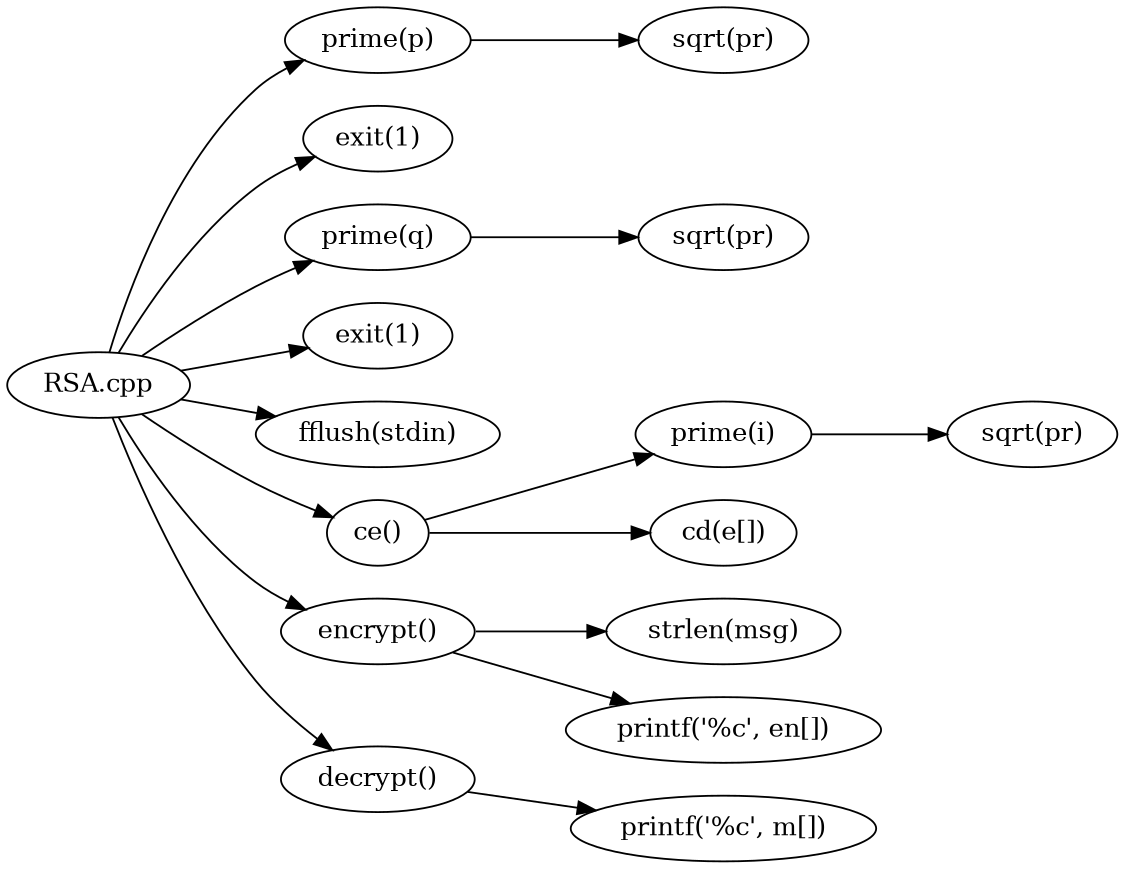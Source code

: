 digraph "/home/labaccount/11-2-17/mlsa/IG/example/RSA Call Graph" {
	graph [dpi=300
		rankdir=LR
		size="7.5, 10"
	];

	Node0x630795485 [shape=oval, label="RSA.cpp"];
	Node0x474460631 [shape=oval, label="prime(p)"];
	Node0x630795485 -> Node0x474460631;
	Node0x571528265 [shape=oval, label="exit(1)"];
	Node0x630795485 -> Node0x571528265;
	Node0x404021083 [shape=oval, label="prime(q)"];
	Node0x630795485 -> Node0x404021083;
	Node0x290462245 [shape=oval, label="exit(1)"];
	Node0x630795485 -> Node0x290462245;
	Node0x627928495 [shape=oval, label="fflush(stdin)"];
	Node0x630795485 -> Node0x627928495;
	Node0x466466265 [shape=oval, label="ce()"];
	Node0x630795485 -> Node0x466466265;
	Node0x259303264 [shape=oval, label="encrypt()"];
	Node0x630795485 -> Node0x259303264;
	Node0x889520824 [shape=oval, label="decrypt()"];
	Node0x630795485 -> Node0x889520824;
	Node0x947259021 [shape=oval, label="sqrt(pr)"];
	Node0x474460631 -> Node0x947259021;
	Node0x478807310 [shape=oval, label="sqrt(pr)"];
	Node0x404021083 -> Node0x478807310;
	Node0x213228238 [shape=oval, label="prime(i)"];
	Node0x466466265 -> Node0x213228238;
	Node0x577425189 [shape=oval, label="cd(e[])"];
	Node0x466466265 -> Node0x577425189;
	Node0x889573231 [shape=oval, label="strlen(msg)"];
	Node0x259303264 -> Node0x889573231;
	Node0x133323326 [shape=oval, label="printf('%c', en[])"];
	Node0x259303264 -> Node0x133323326;
	Node0x224141076 [shape=oval, label="printf('%c', m[])"];
	Node0x889520824 -> Node0x224141076;
	Node0x825172984 [shape=oval, label="sqrt(pr)"];
	Node0x213228238 -> Node0x825172984;
}
